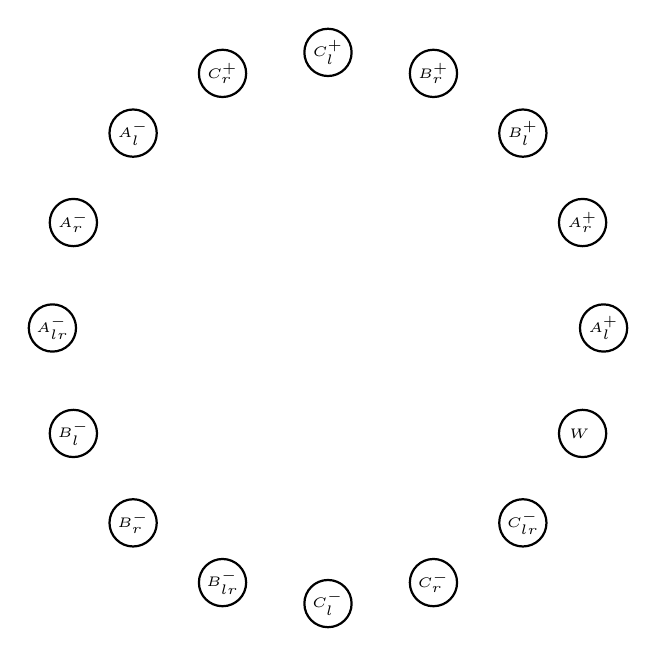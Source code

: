 \begin{tikzpicture}[scale=.7]
  \foreach \x /\alph/\name in {
  		0/n1/$A^{+}_{l}$,
  		22.5/n2/$A^{+}_{r}$,
  		45/n3/$B^{+}_{l}$,
  		67.5/n4/$B^{+}_{r}$,
  		90/n5/$C^{+}_{l}$,
  		112.5/n6/$C^{+}_{r}$,
  		135/n7/$A^{-}_{l}$,
  		157.5/n8/$A^{-}_{r}$,
  		180/n9/$A^{-}_{lr}$,
  		202.5/n10/$B^{-}_{l}$,
  		225/n11/$B^{-}_{r}$,
  		247.5/n12/$B^{-}_{lr}$,
  		270/n13/$C^{-}_{l}$,
  		292.5/n14/$C^{-}_{r}$,
  		315/n15/$C^{-}_{lr}$,
  		337.5/n16/$W$
  }{
  	\node[] (\alph) at (\x:5cm) {};
  }
  \foreach \alpha in {n1,n2,n3,n4,n5,n6,n7,n8,n9,n10,n11,n12,n13,n14,n15,n16}%
  {%
  \foreach \alphb in {n1,n2,n3,n4,n5,n6,n7,n8,n9,n10,n11,n12,n13,n14,n15}%
  {%
   \draw (\alpha) edge[color=white] (\alphb);%
  }}
  \foreach \x /\alph/\name in {
  		0/n1/$A^{+}_{l}$,
  		22.5/n2/$A^{+}_{r}$,
  		45/n3/$B^{+}_{l}$,
  		67.5/n4/$B^{+}_{r}$,
  		90/n5/$C^{+}_{l}$,
  		112.5/n6/$C^{+}_{r}$,
  		135/n7/$A^{-}_{l}$,
  		157.5/n8/$A^{-}_{r}$,
  		180/n9/$A^{-}_{lr}$,
  		202.5/n10/$B^{-}_{l}$,
  		225/n11/$B^{-}_{r}$,
  		247.5/n12/$B^{-}_{lr}$,
  		270/n13/$C^{-}_{l}$,
  		292.5/n14/$C^{-}_{r}$,
  		315/n15/$C^{-}_{lr}$,
  		337.5/n16/$W$
  }{
  	\node[circle, inner sep=0pt, minimum size=6mm, thick, draw=black, fill=white] (\alph) at (\x:5cm) {\tiny \textcolor{black}{\name}};
  }
 \end{tikzpicture}
